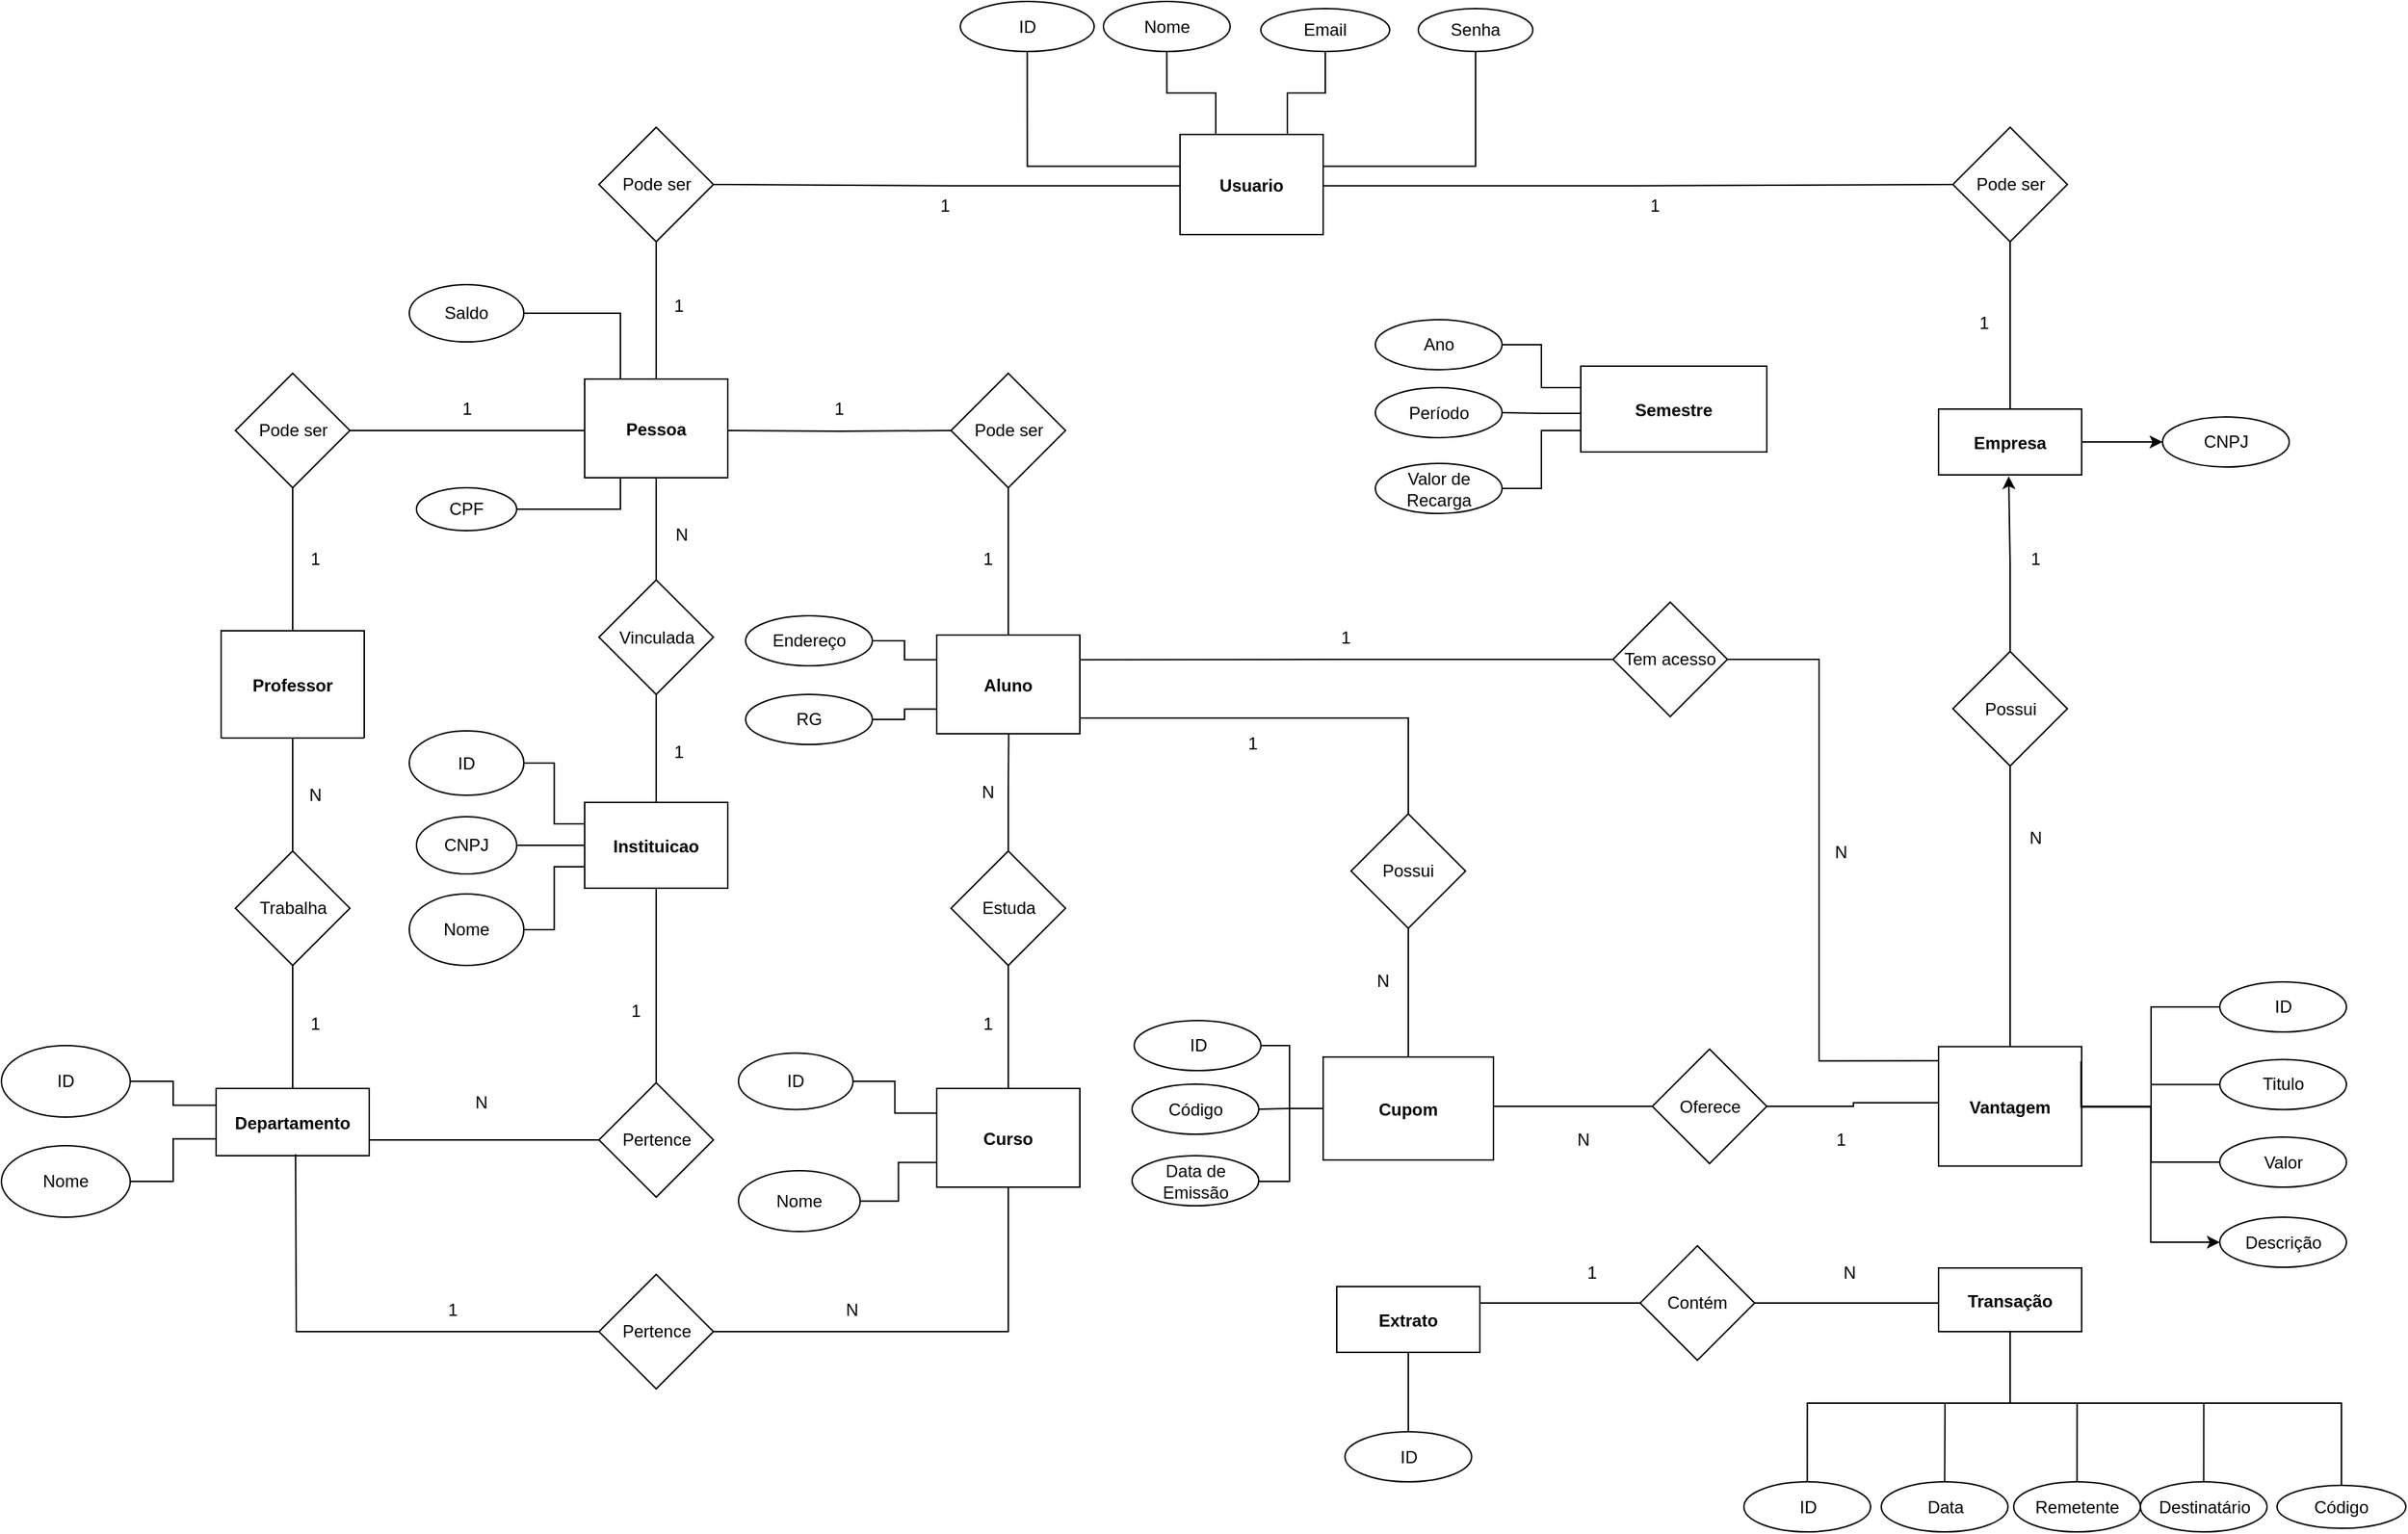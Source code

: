 <mxfile version="27.1.5">
  <diagram name="Página-1" id="_MupS0U7ZfTYgC9JCSqc">
    <mxGraphModel dx="2245" dy="756" grid="1" gridSize="10" guides="1" tooltips="1" connect="1" arrows="1" fold="1" page="1" pageScale="1" pageWidth="827" pageHeight="1169" math="0" shadow="0">
      <root>
        <mxCell id="0" />
        <mxCell id="1" parent="0" />
        <mxCell id="iZ7V8VCyRKmpptAZDByA-146" value="Usuario" style="shape=square;fontStyle=1" parent="1" vertex="1">
          <mxGeometry x="783.5" y="143" width="100" height="70" as="geometry" />
        </mxCell>
        <mxCell id="iZ7V8VCyRKmpptAZDByA-147" style="shape=tableRow;horizontal=0;startSize=0;swimlaneHead=0;swimlaneBody=0;fillColor=none;collapsible=0;dropTarget=0;points=[[0,0.5],[1,0.5]];portConstraint=eastwest;top=0;left=0;right=0;bottom=0;" parent="iZ7V8VCyRKmpptAZDByA-146" vertex="1">
          <mxGeometry y="15.487" width="100" height="13.628" as="geometry" />
        </mxCell>
        <mxCell id="iZ7V8VCyRKmpptAZDByA-150" style="shape=tableRow;horizontal=0;startSize=0;swimlaneHead=0;swimlaneBody=0;fillColor=none;collapsible=0;dropTarget=0;points=[[0,0.5],[1,0.5]];portConstraint=eastwest;top=0;left=0;right=0;bottom=0;" parent="iZ7V8VCyRKmpptAZDByA-146" vertex="1">
          <mxGeometry y="29.115" width="100" height="13.628" as="geometry" />
        </mxCell>
        <mxCell id="iZ7V8VCyRKmpptAZDByA-153" style="shape=tableRow;horizontal=0;startSize=0;swimlaneHead=0;swimlaneBody=0;fillColor=none;collapsible=0;dropTarget=0;points=[[0,0.5],[1,0.5]];portConstraint=eastwest;top=0;left=0;right=0;bottom=0;" parent="iZ7V8VCyRKmpptAZDByA-146" vertex="1">
          <mxGeometry y="42.743" width="100" height="13.628" as="geometry" />
        </mxCell>
        <mxCell id="iZ7V8VCyRKmpptAZDByA-156" style="shape=tableRow;horizontal=0;startSize=0;swimlaneHead=0;swimlaneBody=0;fillColor=none;collapsible=0;dropTarget=0;points=[[0,0.5],[1,0.5]];portConstraint=eastwest;top=0;left=0;right=0;bottom=0;" parent="iZ7V8VCyRKmpptAZDByA-146" vertex="1">
          <mxGeometry y="56.372" width="100" height="13.628" as="geometry" />
        </mxCell>
        <mxCell id="iZ7V8VCyRKmpptAZDByA-293" style="edgeStyle=orthogonalEdgeStyle;rounded=0;orthogonalLoop=1;jettySize=auto;html=1;exitX=1;exitY=0.5;exitDx=0;exitDy=0;entryX=0;entryY=0.5;entryDx=0;entryDy=0;endArrow=none;startFill=0;" parent="1" target="iZ7V8VCyRKmpptAZDByA-280" edge="1">
          <mxGeometry relative="1" as="geometry">
            <mxPoint x="467.5" y="350" as="sourcePoint" />
          </mxGeometry>
        </mxCell>
        <mxCell id="aawo-7dJE6PNnp-RGfUk-19" style="edgeStyle=orthogonalEdgeStyle;rounded=0;orthogonalLoop=1;jettySize=auto;html=1;exitX=0.25;exitY=1;exitDx=0;exitDy=0;entryX=1;entryY=0.5;entryDx=0;entryDy=0;endArrow=none;startFill=0;" parent="1" source="iZ7V8VCyRKmpptAZDByA-159" target="aawo-7dJE6PNnp-RGfUk-15" edge="1">
          <mxGeometry relative="1" as="geometry" />
        </mxCell>
        <mxCell id="aawo-7dJE6PNnp-RGfUk-22" style="edgeStyle=orthogonalEdgeStyle;rounded=0;orthogonalLoop=1;jettySize=auto;html=1;exitX=0.25;exitY=0;exitDx=0;exitDy=0;entryX=1;entryY=0.5;entryDx=0;entryDy=0;endArrow=none;startFill=0;" parent="1" source="iZ7V8VCyRKmpptAZDByA-159" target="aawo-7dJE6PNnp-RGfUk-16" edge="1">
          <mxGeometry relative="1" as="geometry" />
        </mxCell>
        <mxCell id="iZ7V8VCyRKmpptAZDByA-159" value="Pessoa" style="shape=square;fontStyle=1" parent="1" vertex="1">
          <mxGeometry x="367.5" y="314" width="100" height="69" as="geometry" />
        </mxCell>
        <mxCell id="iZ7V8VCyRKmpptAZDByA-163" style="shape=tableRow;horizontal=0;startSize=0;swimlaneHead=0;swimlaneBody=0;fillColor=none;collapsible=0;dropTarget=0;points=[[0,0.5],[1,0.5]];portConstraint=eastwest;top=0;left=0;right=0;bottom=0;" parent="iZ7V8VCyRKmpptAZDByA-159" vertex="1">
          <mxGeometry y="47" width="100" height="22" as="geometry" />
        </mxCell>
        <mxCell id="iZ7V8VCyRKmpptAZDByA-287" style="edgeStyle=orthogonalEdgeStyle;rounded=0;orthogonalLoop=1;jettySize=auto;html=1;exitX=0.5;exitY=0;exitDx=0;exitDy=0;entryX=0.5;entryY=1;entryDx=0;entryDy=0;endArrow=none;startFill=0;" parent="1" source="iZ7V8VCyRKmpptAZDByA-166" target="iZ7V8VCyRKmpptAZDByA-277" edge="1">
          <mxGeometry relative="1" as="geometry" />
        </mxCell>
        <mxCell id="aawo-7dJE6PNnp-RGfUk-42" style="edgeStyle=orthogonalEdgeStyle;rounded=0;orthogonalLoop=1;jettySize=auto;html=1;exitX=1;exitY=0.5;exitDx=0;exitDy=0;entryX=0;entryY=0.5;entryDx=0;entryDy=0;" parent="1" source="iZ7V8VCyRKmpptAZDByA-166" target="aawo-7dJE6PNnp-RGfUk-41" edge="1">
          <mxGeometry relative="1" as="geometry" />
        </mxCell>
        <mxCell id="iZ7V8VCyRKmpptAZDByA-166" value="Empresa" style="shape=square;fontStyle=1" parent="1" vertex="1">
          <mxGeometry x="1313.5" y="335" width="100" height="46" as="geometry" />
        </mxCell>
        <mxCell id="iZ7V8VCyRKmpptAZDByA-327" value="" style="edgeStyle=orthogonalEdgeStyle;rounded=0;orthogonalLoop=1;jettySize=auto;html=1;exitX=1;exitY=0.5;exitDx=0;exitDy=0;endArrow=none;startFill=0;" parent="1" source="iZ7V8VCyRKmpptAZDByA-174" target="iZ7V8VCyRKmpptAZDByA-326" edge="1">
          <mxGeometry relative="1" as="geometry" />
        </mxCell>
        <mxCell id="aawo-7dJE6PNnp-RGfUk-29" style="edgeStyle=orthogonalEdgeStyle;rounded=0;orthogonalLoop=1;jettySize=auto;html=1;exitX=0;exitY=0.25;exitDx=0;exitDy=0;entryX=1;entryY=0.5;entryDx=0;entryDy=0;endArrow=none;startFill=0;" parent="1" source="iZ7V8VCyRKmpptAZDByA-170" target="aawo-7dJE6PNnp-RGfUk-27" edge="1">
          <mxGeometry relative="1" as="geometry" />
        </mxCell>
        <mxCell id="aawo-7dJE6PNnp-RGfUk-30" style="edgeStyle=orthogonalEdgeStyle;rounded=0;orthogonalLoop=1;jettySize=auto;html=1;exitX=0;exitY=0.75;exitDx=0;exitDy=0;entryX=1;entryY=0.5;entryDx=0;entryDy=0;endArrow=none;startFill=0;" parent="1" source="iZ7V8VCyRKmpptAZDByA-170" target="aawo-7dJE6PNnp-RGfUk-28" edge="1">
          <mxGeometry relative="1" as="geometry" />
        </mxCell>
        <mxCell id="iZ7V8VCyRKmpptAZDByA-170" value="Aluno" style="shape=square;fontStyle=1" parent="1" vertex="1">
          <mxGeometry x="613.5" y="493" width="100" height="69" as="geometry" />
        </mxCell>
        <mxCell id="iZ7V8VCyRKmpptAZDByA-174" style="shape=tableRow;horizontal=0;startSize=0;swimlaneHead=0;swimlaneBody=0;fillColor=none;collapsible=0;dropTarget=0;points=[[0,0.5],[1,0.5]];portConstraint=eastwest;top=0;left=0;right=0;bottom=0;" parent="iZ7V8VCyRKmpptAZDByA-170" vertex="1">
          <mxGeometry y="47" width="100" height="22" as="geometry" />
        </mxCell>
        <mxCell id="iZ7V8VCyRKmpptAZDByA-177" value="Professor" style="shape=table;startSize=75;container=1;collapsible=0;childLayout=tableLayout;fixedRows=1;rowLines=1;fontStyle=1;align=center;resizeLast=1;" parent="1" vertex="1">
          <mxGeometry x="113.5" y="490" width="100" height="75" as="geometry" />
        </mxCell>
        <mxCell id="iZ7V8VCyRKmpptAZDByA-295" style="edgeStyle=orthogonalEdgeStyle;rounded=0;orthogonalLoop=1;jettySize=auto;html=1;exitX=0.5;exitY=0;exitDx=0;exitDy=0;entryX=0.5;entryY=1;entryDx=0;entryDy=0;endArrow=none;startFill=0;" parent="1" source="iZ7V8VCyRKmpptAZDByA-178" target="iZ7V8VCyRKmpptAZDByA-285" edge="1">
          <mxGeometry relative="1" as="geometry" />
        </mxCell>
        <mxCell id="aawo-7dJE6PNnp-RGfUk-12" style="edgeStyle=orthogonalEdgeStyle;rounded=0;orthogonalLoop=1;jettySize=auto;html=1;exitX=0;exitY=0.25;exitDx=0;exitDy=0;entryX=1;entryY=0.5;entryDx=0;entryDy=0;endArrow=none;startFill=0;" parent="1" source="iZ7V8VCyRKmpptAZDByA-178" target="aawo-7dJE6PNnp-RGfUk-9" edge="1">
          <mxGeometry relative="1" as="geometry" />
        </mxCell>
        <mxCell id="aawo-7dJE6PNnp-RGfUk-13" style="edgeStyle=orthogonalEdgeStyle;rounded=0;orthogonalLoop=1;jettySize=auto;html=1;exitX=0;exitY=0.75;exitDx=0;exitDy=0;entryX=1;entryY=0.5;entryDx=0;entryDy=0;endArrow=none;startFill=0;" parent="1" source="iZ7V8VCyRKmpptAZDByA-178" target="aawo-7dJE6PNnp-RGfUk-11" edge="1">
          <mxGeometry relative="1" as="geometry" />
        </mxCell>
        <mxCell id="aawo-7dJE6PNnp-RGfUk-14" style="edgeStyle=orthogonalEdgeStyle;rounded=0;orthogonalLoop=1;jettySize=auto;html=1;exitX=0;exitY=0.5;exitDx=0;exitDy=0;entryX=1;entryY=0.5;entryDx=0;entryDy=0;endArrow=none;startFill=0;" parent="1" source="iZ7V8VCyRKmpptAZDByA-178" target="aawo-7dJE6PNnp-RGfUk-10" edge="1">
          <mxGeometry relative="1" as="geometry" />
        </mxCell>
        <mxCell id="iZ7V8VCyRKmpptAZDByA-178" value="Instituicao" style="shape=square;fontStyle=1" parent="1" vertex="1">
          <mxGeometry x="367.5" y="610" width="100" height="60" as="geometry" />
        </mxCell>
        <mxCell id="iZ7V8VCyRKmpptAZDByA-179" style="shape=tableRow;horizontal=0;startSize=0;swimlaneHead=0;swimlaneBody=0;fillColor=none;collapsible=0;dropTarget=0;points=[[0,0.5],[1,0.5]];portConstraint=eastwest;top=0;left=0;right=0;bottom=0;" parent="iZ7V8VCyRKmpptAZDByA-178" vertex="1">
          <mxGeometry y="16.484" width="100" height="14.505" as="geometry" />
        </mxCell>
        <mxCell id="iZ7V8VCyRKmpptAZDByA-182" style="shape=tableRow;horizontal=0;startSize=0;swimlaneHead=0;swimlaneBody=0;fillColor=none;collapsible=0;dropTarget=0;points=[[0,0.5],[1,0.5]];portConstraint=eastwest;top=0;left=0;right=0;bottom=0;" parent="iZ7V8VCyRKmpptAZDByA-178" vertex="1">
          <mxGeometry y="30.989" width="100" height="14.505" as="geometry" />
        </mxCell>
        <mxCell id="iZ7V8VCyRKmpptAZDByA-185" style="shape=tableRow;horizontal=0;startSize=0;swimlaneHead=0;swimlaneBody=0;fillColor=none;collapsible=0;dropTarget=0;points=[[0,0.5],[1,0.5]];portConstraint=eastwest;top=0;left=0;right=0;bottom=0;" parent="iZ7V8VCyRKmpptAZDByA-178" vertex="1">
          <mxGeometry y="45.495" width="100" height="14.505" as="geometry" />
        </mxCell>
        <mxCell id="aawo-7dJE6PNnp-RGfUk-7" style="edgeStyle=orthogonalEdgeStyle;rounded=0;orthogonalLoop=1;jettySize=auto;html=1;exitX=0;exitY=0.25;exitDx=0;exitDy=0;entryX=1;entryY=0.5;entryDx=0;entryDy=0;endArrow=none;startFill=0;" parent="1" source="iZ7V8VCyRKmpptAZDByA-188" target="aawo-7dJE6PNnp-RGfUk-1" edge="1">
          <mxGeometry relative="1" as="geometry" />
        </mxCell>
        <mxCell id="aawo-7dJE6PNnp-RGfUk-8" style="edgeStyle=orthogonalEdgeStyle;rounded=0;orthogonalLoop=1;jettySize=auto;html=1;exitX=0;exitY=0.75;exitDx=0;exitDy=0;entryX=1;entryY=0.5;entryDx=0;entryDy=0;endArrow=none;startFill=0;" parent="1" source="iZ7V8VCyRKmpptAZDByA-188" target="aawo-7dJE6PNnp-RGfUk-2" edge="1">
          <mxGeometry relative="1" as="geometry" />
        </mxCell>
        <mxCell id="iZ7V8VCyRKmpptAZDByA-188" value="Departamento" style="shape=square;fontStyle=1" parent="1" vertex="1">
          <mxGeometry x="110" y="810" width="107" height="47" as="geometry" />
        </mxCell>
        <mxCell id="iZ7V8VCyRKmpptAZDByA-290" style="edgeStyle=orthogonalEdgeStyle;rounded=0;orthogonalLoop=1;jettySize=auto;html=1;exitX=0.5;exitY=0;exitDx=0;exitDy=0;entryX=0.5;entryY=1;entryDx=0;entryDy=0;endArrow=none;startFill=0;" parent="1" source="iZ7V8VCyRKmpptAZDByA-195" target="iZ7V8VCyRKmpptAZDByA-282" edge="1">
          <mxGeometry relative="1" as="geometry" />
        </mxCell>
        <mxCell id="iZ7V8VCyRKmpptAZDByA-311" value="" style="edgeStyle=orthogonalEdgeStyle;rounded=0;orthogonalLoop=1;jettySize=auto;html=1;endArrow=none;startFill=0;" parent="1" source="iZ7V8VCyRKmpptAZDByA-195" target="iZ7V8VCyRKmpptAZDByA-310" edge="1">
          <mxGeometry relative="1" as="geometry">
            <Array as="points">
              <mxPoint x="663.5" y="980" />
            </Array>
          </mxGeometry>
        </mxCell>
        <mxCell id="aawo-7dJE6PNnp-RGfUk-5" style="edgeStyle=orthogonalEdgeStyle;rounded=0;orthogonalLoop=1;jettySize=auto;html=1;exitX=0;exitY=0.25;exitDx=0;exitDy=0;entryX=1;entryY=0.5;entryDx=0;entryDy=0;curved=0;endArrow=none;startFill=0;" parent="1" source="iZ7V8VCyRKmpptAZDByA-195" target="aawo-7dJE6PNnp-RGfUk-3" edge="1">
          <mxGeometry relative="1" as="geometry" />
        </mxCell>
        <mxCell id="aawo-7dJE6PNnp-RGfUk-6" style="edgeStyle=orthogonalEdgeStyle;rounded=0;orthogonalLoop=1;jettySize=auto;html=1;exitX=0;exitY=0.75;exitDx=0;exitDy=0;entryX=1;entryY=0.5;entryDx=0;entryDy=0;curved=0;endArrow=none;startFill=0;" parent="1" source="iZ7V8VCyRKmpptAZDByA-195" target="aawo-7dJE6PNnp-RGfUk-4" edge="1">
          <mxGeometry relative="1" as="geometry" />
        </mxCell>
        <mxCell id="iZ7V8VCyRKmpptAZDByA-195" value="Curso" style="shape=square;fontStyle=1" parent="1" vertex="1">
          <mxGeometry x="613.5" y="810" width="100" height="69" as="geometry" />
        </mxCell>
        <mxCell id="iZ7V8VCyRKmpptAZDByA-307" style="shape=tableRow;horizontal=0;startSize=0;swimlaneHead=0;swimlaneBody=0;fillColor=none;collapsible=0;dropTarget=0;points=[[0,0.5],[1,0.5]];portConstraint=eastwest;top=0;left=0;right=0;bottom=0;" parent="iZ7V8VCyRKmpptAZDByA-195" vertex="1">
          <mxGeometry y="25" width="100" height="22" as="geometry" />
        </mxCell>
        <mxCell id="iZ7V8VCyRKmpptAZDByA-199" style="shape=tableRow;horizontal=0;startSize=0;swimlaneHead=0;swimlaneBody=0;fillColor=none;collapsible=0;dropTarget=0;points=[[0,0.5],[1,0.5]];portConstraint=eastwest;top=0;left=0;right=0;bottom=0;" parent="iZ7V8VCyRKmpptAZDByA-195" vertex="1">
          <mxGeometry y="47" width="100" height="22" as="geometry" />
        </mxCell>
        <mxCell id="iZ7V8VCyRKmpptAZDByA-359" style="edgeStyle=orthogonalEdgeStyle;rounded=0;orthogonalLoop=1;jettySize=auto;html=1;exitX=0.01;exitY=0.119;exitDx=0;exitDy=0;exitPerimeter=0;entryX=1;entryY=0.5;entryDx=0;entryDy=0;endArrow=none;startFill=0;startArrow=none;" parent="1" source="iZ7V8VCyRKmpptAZDByA-202" target="iZ7V8VCyRKmpptAZDByA-360" edge="1">
          <mxGeometry relative="1" as="geometry">
            <mxPoint x="1110" y="410" as="targetPoint" />
            <Array as="points">
              <mxPoint x="1230" y="791" />
              <mxPoint x="1230" y="510" />
            </Array>
          </mxGeometry>
        </mxCell>
        <mxCell id="aawo-7dJE6PNnp-RGfUk-52" style="edgeStyle=orthogonalEdgeStyle;rounded=0;orthogonalLoop=1;jettySize=auto;html=1;exitX=1;exitY=0.75;exitDx=0;exitDy=0;entryX=0;entryY=0.5;entryDx=0;entryDy=0;endArrow=none;startFill=0;" parent="1" source="iZ7V8VCyRKmpptAZDByA-202" target="aawo-7dJE6PNnp-RGfUk-45" edge="1">
          <mxGeometry relative="1" as="geometry">
            <Array as="points">
              <mxPoint x="1414" y="823" />
              <mxPoint x="1462" y="823" />
              <mxPoint x="1462" y="862" />
            </Array>
          </mxGeometry>
        </mxCell>
        <mxCell id="aawo-7dJE6PNnp-RGfUk-86" style="edgeStyle=orthogonalEdgeStyle;rounded=0;orthogonalLoop=1;jettySize=auto;html=1;entryX=0;entryY=0.5;entryDx=0;entryDy=0;" parent="1" source="iZ7V8VCyRKmpptAZDByA-202" target="aawo-7dJE6PNnp-RGfUk-46" edge="1">
          <mxGeometry relative="1" as="geometry" />
        </mxCell>
        <mxCell id="iZ7V8VCyRKmpptAZDByA-202" value="Vantagem" style="shape=square;fontStyle=1" parent="1" vertex="1">
          <mxGeometry x="1313.5" y="780.75" width="100" height="83.5" as="geometry" />
        </mxCell>
        <mxCell id="iZ7V8VCyRKmpptAZDByA-206" style="shape=tableRow;horizontal=0;startSize=0;swimlaneHead=0;swimlaneBody=0;fillColor=none;collapsible=0;dropTarget=0;points=[[0,0.5],[1,0.5]];portConstraint=eastwest;top=0;left=0;right=0;bottom=0;" parent="iZ7V8VCyRKmpptAZDByA-202" vertex="1">
          <mxGeometry y="34.73" width="100" height="16.257" as="geometry" />
        </mxCell>
        <mxCell id="iZ7V8VCyRKmpptAZDByA-209" style="shape=tableRow;horizontal=0;startSize=0;swimlaneHead=0;swimlaneBody=0;fillColor=none;collapsible=0;dropTarget=0;points=[[0,0.5],[1,0.5]];portConstraint=eastwest;top=0;left=0;right=0;bottom=0;" parent="iZ7V8VCyRKmpptAZDByA-202" vertex="1">
          <mxGeometry y="50.987" width="100" height="16.257" as="geometry" />
        </mxCell>
        <mxCell id="iZ7V8VCyRKmpptAZDByA-212" style="shape=tableRow;horizontal=0;startSize=0;swimlaneHead=0;swimlaneBody=0;fillColor=none;collapsible=0;dropTarget=0;points=[[0,0.5],[1,0.5]];portConstraint=eastwest;top=0;left=0;right=0;bottom=0;" parent="iZ7V8VCyRKmpptAZDByA-202" vertex="1">
          <mxGeometry y="67.243" width="100" height="16.257" as="geometry" />
        </mxCell>
        <mxCell id="aawo-7dJE6PNnp-RGfUk-38" style="edgeStyle=orthogonalEdgeStyle;rounded=0;orthogonalLoop=1;jettySize=auto;html=1;exitX=0;exitY=0.25;exitDx=0;exitDy=0;entryX=1;entryY=0.5;entryDx=0;entryDy=0;endArrow=none;startFill=0;" parent="1" source="iZ7V8VCyRKmpptAZDByA-215" target="aawo-7dJE6PNnp-RGfUk-35" edge="1">
          <mxGeometry relative="1" as="geometry" />
        </mxCell>
        <mxCell id="aawo-7dJE6PNnp-RGfUk-39" style="edgeStyle=orthogonalEdgeStyle;rounded=0;orthogonalLoop=1;jettySize=auto;html=1;exitX=0;exitY=0.5;exitDx=0;exitDy=0;entryX=1;entryY=0.5;entryDx=0;entryDy=0;endArrow=none;startFill=0;" parent="1" source="iZ7V8VCyRKmpptAZDByA-215" target="aawo-7dJE6PNnp-RGfUk-37" edge="1">
          <mxGeometry relative="1" as="geometry">
            <Array as="points">
              <mxPoint x="1064" y="338" />
              <mxPoint x="1036" y="338" />
            </Array>
          </mxGeometry>
        </mxCell>
        <mxCell id="aawo-7dJE6PNnp-RGfUk-40" style="edgeStyle=orthogonalEdgeStyle;rounded=0;orthogonalLoop=1;jettySize=auto;html=1;exitX=0;exitY=0.75;exitDx=0;exitDy=0;entryX=1;entryY=0.5;entryDx=0;entryDy=0;endArrow=none;startFill=0;" parent="1" source="iZ7V8VCyRKmpptAZDByA-215" target="aawo-7dJE6PNnp-RGfUk-36" edge="1">
          <mxGeometry relative="1" as="geometry" />
        </mxCell>
        <mxCell id="iZ7V8VCyRKmpptAZDByA-215" value="Semestre" style="shape=square;fontStyle=1" parent="1" vertex="1">
          <mxGeometry x="1063.5" y="305" width="130" height="60" as="geometry" />
        </mxCell>
        <mxCell id="iZ7V8VCyRKmpptAZDByA-216" style="shape=tableRow;horizontal=0;startSize=0;swimlaneHead=0;swimlaneBody=0;fillColor=none;collapsible=0;dropTarget=0;points=[[0,0.5],[1,0.5]];portConstraint=eastwest;top=0;left=0;right=0;bottom=0;" parent="iZ7V8VCyRKmpptAZDByA-215" vertex="1">
          <mxGeometry y="16.484" width="130" height="14.505" as="geometry" />
        </mxCell>
        <mxCell id="iZ7V8VCyRKmpptAZDByA-222" style="shape=tableRow;horizontal=0;startSize=0;swimlaneHead=0;swimlaneBody=0;fillColor=none;collapsible=0;dropTarget=0;points=[[0,0.5],[1,0.5]];portConstraint=eastwest;top=0;left=0;right=0;bottom=0;" parent="iZ7V8VCyRKmpptAZDByA-215" vertex="1">
          <mxGeometry y="45.495" width="130" height="14.505" as="geometry" />
        </mxCell>
        <mxCell id="iZ7V8VCyRKmpptAZDByA-339" style="edgeStyle=orthogonalEdgeStyle;rounded=0;orthogonalLoop=1;jettySize=auto;html=1;exitX=0;exitY=0.25;exitDx=0;exitDy=0;entryX=1;entryY=0.5;entryDx=0;entryDy=0;endArrow=none;startFill=0;" parent="1" source="iZ7V8VCyRKmpptAZDByA-225" target="iZ7V8VCyRKmpptAZDByA-268" edge="1">
          <mxGeometry relative="1" as="geometry">
            <Array as="points">
              <mxPoint x="1314" y="960" />
            </Array>
          </mxGeometry>
        </mxCell>
        <mxCell id="aawo-7dJE6PNnp-RGfUk-66" value="" style="edgeStyle=orthogonalEdgeStyle;rounded=0;orthogonalLoop=1;jettySize=auto;html=1;exitX=0.5;exitY=1;exitDx=0;exitDy=0;endArrow=none;startFill=0;" parent="1" source="iZ7V8VCyRKmpptAZDByA-225" target="aawo-7dJE6PNnp-RGfUk-65" edge="1">
          <mxGeometry relative="1" as="geometry">
            <mxPoint x="1334" y="981" as="sourcePoint" />
            <Array as="points">
              <mxPoint x="1364" y="1030" />
              <mxPoint x="1318" y="1030" />
            </Array>
          </mxGeometry>
        </mxCell>
        <mxCell id="aawo-7dJE6PNnp-RGfUk-68" style="edgeStyle=orthogonalEdgeStyle;rounded=0;orthogonalLoop=1;jettySize=auto;html=1;entryX=0.5;entryY=0;entryDx=0;entryDy=0;exitX=0.5;exitY=1;exitDx=0;exitDy=0;endArrow=none;startFill=0;" parent="1" source="iZ7V8VCyRKmpptAZDByA-225" target="aawo-7dJE6PNnp-RGfUk-64" edge="1">
          <mxGeometry relative="1" as="geometry">
            <Array as="points">
              <mxPoint x="1364" y="1030" />
              <mxPoint x="1499" y="1030" />
            </Array>
          </mxGeometry>
        </mxCell>
        <mxCell id="aawo-7dJE6PNnp-RGfUk-69" style="edgeStyle=orthogonalEdgeStyle;rounded=0;orthogonalLoop=1;jettySize=auto;html=1;entryX=0.5;entryY=0;entryDx=0;entryDy=0;exitX=0.5;exitY=1;exitDx=0;exitDy=0;endArrow=none;startFill=0;" parent="1" source="iZ7V8VCyRKmpptAZDByA-225" target="aawo-7dJE6PNnp-RGfUk-62" edge="1">
          <mxGeometry relative="1" as="geometry">
            <Array as="points">
              <mxPoint x="1364" y="1030" />
              <mxPoint x="1222" y="1030" />
            </Array>
          </mxGeometry>
        </mxCell>
        <mxCell id="aawo-7dJE6PNnp-RGfUk-71" style="edgeStyle=orthogonalEdgeStyle;rounded=0;orthogonalLoop=1;jettySize=auto;html=1;entryX=0.5;entryY=0;entryDx=0;entryDy=0;endArrow=none;startFill=0;" parent="1" source="iZ7V8VCyRKmpptAZDByA-225" target="aawo-7dJE6PNnp-RGfUk-63" edge="1">
          <mxGeometry relative="1" as="geometry">
            <Array as="points">
              <mxPoint x="1364" y="1030" />
              <mxPoint x="1410" y="1030" />
            </Array>
          </mxGeometry>
        </mxCell>
        <mxCell id="qd0ykYavXsd7rdFupsQ2-6" style="edgeStyle=orthogonalEdgeStyle;rounded=0;orthogonalLoop=1;jettySize=auto;html=1;entryX=0.5;entryY=0;entryDx=0;entryDy=0;endArrow=none;startFill=0;" edge="1" parent="1" source="iZ7V8VCyRKmpptAZDByA-225" target="qd0ykYavXsd7rdFupsQ2-5">
          <mxGeometry relative="1" as="geometry">
            <Array as="points">
              <mxPoint x="1364" y="1030" />
              <mxPoint x="1595" y="1030" />
            </Array>
          </mxGeometry>
        </mxCell>
        <mxCell id="iZ7V8VCyRKmpptAZDByA-225" value="Transação" style="shape=square;fontStyle=1" parent="1" vertex="1">
          <mxGeometry x="1313.5" y="935.5" width="100" height="44.5" as="geometry" />
        </mxCell>
        <mxCell id="iZ7V8VCyRKmpptAZDByA-229" style="shape=tableRow;horizontal=0;startSize=0;swimlaneHead=0;swimlaneBody=0;fillColor=none;collapsible=0;dropTarget=0;points=[[0,0.5],[1,0.5]];portConstraint=eastwest;top=0;left=0;right=0;bottom=0;" parent="iZ7V8VCyRKmpptAZDByA-225" vertex="1">
          <mxGeometry y="18.842" width="100" height="8.82" as="geometry" />
        </mxCell>
        <mxCell id="iZ7V8VCyRKmpptAZDByA-341" style="shape=tableRow;horizontal=0;startSize=0;swimlaneHead=0;swimlaneBody=0;fillColor=none;collapsible=0;dropTarget=0;points=[[0,0.5],[1,0.5]];portConstraint=eastwest;top=0;left=0;right=0;bottom=0;" parent="iZ7V8VCyRKmpptAZDByA-225" vertex="1">
          <mxGeometry y="27.662" width="100" height="8.82" as="geometry" />
        </mxCell>
        <mxCell id="iZ7V8VCyRKmpptAZDByA-344" style="shape=tableRow;horizontal=0;startSize=0;swimlaneHead=0;swimlaneBody=0;fillColor=none;collapsible=0;dropTarget=0;points=[[0,0.5],[1,0.5]];portConstraint=eastwest;top=0;left=0;right=0;bottom=0;" parent="iZ7V8VCyRKmpptAZDByA-225" vertex="1">
          <mxGeometry y="36.482" width="100" height="8.018" as="geometry" />
        </mxCell>
        <mxCell id="iZ7V8VCyRKmpptAZDByA-269" style="edgeStyle=orthogonalEdgeStyle;rounded=0;orthogonalLoop=1;jettySize=auto;html=1;exitX=1;exitY=0.25;exitDx=0;exitDy=0;entryX=0;entryY=0.5;entryDx=0;entryDy=0;endArrow=none;startFill=0;" parent="1" source="iZ7V8VCyRKmpptAZDByA-232" target="iZ7V8VCyRKmpptAZDByA-268" edge="1">
          <mxGeometry relative="1" as="geometry" />
        </mxCell>
        <mxCell id="aawo-7dJE6PNnp-RGfUk-73" style="edgeStyle=orthogonalEdgeStyle;rounded=0;orthogonalLoop=1;jettySize=auto;html=1;entryX=0.5;entryY=0;entryDx=0;entryDy=0;endArrow=none;startFill=0;" parent="1" source="iZ7V8VCyRKmpptAZDByA-232" target="aawo-7dJE6PNnp-RGfUk-72" edge="1">
          <mxGeometry relative="1" as="geometry" />
        </mxCell>
        <mxCell id="iZ7V8VCyRKmpptAZDByA-232" value="Extrato" style="shape=square;fontStyle=1" parent="1" vertex="1">
          <mxGeometry x="893" y="948.5" width="100" height="46" as="geometry" />
        </mxCell>
        <mxCell id="iZ7V8VCyRKmpptAZDByA-233" style="shape=tableRow;horizontal=0;startSize=0;swimlaneHead=0;swimlaneBody=0;fillColor=none;collapsible=0;dropTarget=0;points=[[0,0.5],[1,0.5]];portConstraint=eastwest;top=0;left=0;right=0;bottom=0;" parent="iZ7V8VCyRKmpptAZDByA-232" vertex="1">
          <mxGeometry y="25" width="100" height="21" as="geometry" />
        </mxCell>
        <mxCell id="aawo-7dJE6PNnp-RGfUk-80" style="edgeStyle=orthogonalEdgeStyle;rounded=0;orthogonalLoop=1;jettySize=auto;html=1;entryX=1;entryY=0.5;entryDx=0;entryDy=0;endArrow=none;startFill=0;" parent="1" source="iZ7V8VCyRKmpptAZDByA-236" target="aawo-7dJE6PNnp-RGfUk-74" edge="1">
          <mxGeometry relative="1" as="geometry">
            <Array as="points">
              <mxPoint x="860" y="824" />
              <mxPoint x="860" y="780" />
            </Array>
          </mxGeometry>
        </mxCell>
        <mxCell id="aawo-7dJE6PNnp-RGfUk-81" style="edgeStyle=orthogonalEdgeStyle;rounded=0;orthogonalLoop=1;jettySize=auto;html=1;entryX=1;entryY=0.5;entryDx=0;entryDy=0;endArrow=none;startFill=0;" parent="1" source="iZ7V8VCyRKmpptAZDByA-236" target="aawo-7dJE6PNnp-RGfUk-75" edge="1">
          <mxGeometry relative="1" as="geometry" />
        </mxCell>
        <mxCell id="aawo-7dJE6PNnp-RGfUk-85" style="edgeStyle=orthogonalEdgeStyle;rounded=0;orthogonalLoop=1;jettySize=auto;html=1;entryX=1;entryY=0.5;entryDx=0;entryDy=0;endArrow=none;startFill=0;" parent="1" source="iZ7V8VCyRKmpptAZDByA-236" target="aawo-7dJE6PNnp-RGfUk-76" edge="1">
          <mxGeometry relative="1" as="geometry">
            <Array as="points">
              <mxPoint x="860" y="824" />
              <mxPoint x="860" y="875" />
              <mxPoint x="839" y="875" />
            </Array>
          </mxGeometry>
        </mxCell>
        <mxCell id="iZ7V8VCyRKmpptAZDByA-236" value="Cupom" style="shape=square;fontStyle=1" parent="1" vertex="1">
          <mxGeometry x="883.5" y="788" width="119" height="72" as="geometry" />
        </mxCell>
        <mxCell id="iZ7V8VCyRKmpptAZDByA-237" style="shape=tableRow;horizontal=0;startSize=0;swimlaneHead=0;swimlaneBody=0;fillColor=none;collapsible=0;dropTarget=0;points=[[0,0.5],[1,0.5]];portConstraint=eastwest;top=0;left=0;right=0;bottom=0;" parent="iZ7V8VCyRKmpptAZDByA-236" vertex="1">
          <mxGeometry y="25.067" width="119" height="11.733" as="geometry" />
        </mxCell>
        <mxCell id="aawo-7dJE6PNnp-RGfUk-54" style="shape=tableRow;horizontal=0;startSize=0;swimlaneHead=0;swimlaneBody=0;fillColor=none;collapsible=0;dropTarget=0;points=[[0,0.5],[1,0.5]];portConstraint=eastwest;top=0;left=0;right=0;bottom=0;" parent="iZ7V8VCyRKmpptAZDByA-236" vertex="1">
          <mxGeometry y="36.8" width="119" height="11.733" as="geometry" />
        </mxCell>
        <mxCell id="iZ7V8VCyRKmpptAZDByA-240" style="shape=tableRow;horizontal=0;startSize=0;swimlaneHead=0;swimlaneBody=0;fillColor=none;collapsible=0;dropTarget=0;points=[[0,0.5],[1,0.5]];portConstraint=eastwest;top=0;left=0;right=0;bottom=0;" parent="iZ7V8VCyRKmpptAZDByA-236" vertex="1">
          <mxGeometry y="48.533" width="119" height="11.733" as="geometry" />
        </mxCell>
        <mxCell id="iZ7V8VCyRKmpptAZDByA-243" style="shape=tableRow;horizontal=0;startSize=0;swimlaneHead=0;swimlaneBody=0;fillColor=none;collapsible=0;dropTarget=0;points=[[0,0.5],[1,0.5]];portConstraint=eastwest;top=0;left=0;right=0;bottom=0;" parent="iZ7V8VCyRKmpptAZDByA-236" vertex="1">
          <mxGeometry y="60.267" width="119" height="11.733" as="geometry" />
        </mxCell>
        <mxCell id="iZ7V8VCyRKmpptAZDByA-268" value="Contém" style="rhombus;whiteSpace=wrap;html=1;" parent="1" vertex="1">
          <mxGeometry x="1105" y="920" width="80" height="80" as="geometry" />
        </mxCell>
        <mxCell id="iZ7V8VCyRKmpptAZDByA-277" value="Pode ser" style="rhombus;whiteSpace=wrap;html=1;" parent="1" vertex="1">
          <mxGeometry x="1323.5" y="138" width="80" height="80" as="geometry" />
        </mxCell>
        <mxCell id="iZ7V8VCyRKmpptAZDByA-289" style="edgeStyle=orthogonalEdgeStyle;rounded=0;orthogonalLoop=1;jettySize=auto;html=1;exitX=0.5;exitY=1;exitDx=0;exitDy=0;entryX=0.5;entryY=0;entryDx=0;entryDy=0;endArrow=none;startFill=0;" parent="1" source="iZ7V8VCyRKmpptAZDByA-278" target="iZ7V8VCyRKmpptAZDByA-202" edge="1">
          <mxGeometry relative="1" as="geometry" />
        </mxCell>
        <mxCell id="iZ7V8VCyRKmpptAZDByA-278" value="Possui" style="rhombus;whiteSpace=wrap;html=1;" parent="1" vertex="1">
          <mxGeometry x="1323.5" y="504.5" width="80" height="80" as="geometry" />
        </mxCell>
        <mxCell id="iZ7V8VCyRKmpptAZDByA-302" style="edgeStyle=orthogonalEdgeStyle;rounded=0;orthogonalLoop=1;jettySize=auto;html=1;exitX=0.5;exitY=1;exitDx=0;exitDy=0;entryX=0.5;entryY=0;entryDx=0;entryDy=0;endArrow=none;startFill=0;" parent="1" source="iZ7V8VCyRKmpptAZDByA-279" target="iZ7V8VCyRKmpptAZDByA-159" edge="1">
          <mxGeometry relative="1" as="geometry" />
        </mxCell>
        <mxCell id="iZ7V8VCyRKmpptAZDByA-279" value="Pode ser" style="rhombus;whiteSpace=wrap;html=1;" parent="1" vertex="1">
          <mxGeometry x="377.5" y="138" width="80" height="80" as="geometry" />
        </mxCell>
        <mxCell id="iZ7V8VCyRKmpptAZDByA-292" style="edgeStyle=orthogonalEdgeStyle;rounded=0;orthogonalLoop=1;jettySize=auto;html=1;exitX=0.5;exitY=1;exitDx=0;exitDy=0;entryX=0.5;entryY=0;entryDx=0;entryDy=0;endArrow=none;startFill=0;" parent="1" source="iZ7V8VCyRKmpptAZDByA-280" target="iZ7V8VCyRKmpptAZDByA-170" edge="1">
          <mxGeometry relative="1" as="geometry" />
        </mxCell>
        <mxCell id="iZ7V8VCyRKmpptAZDByA-280" value="Pode ser" style="rhombus;whiteSpace=wrap;html=1;" parent="1" vertex="1">
          <mxGeometry x="623.5" y="310" width="80" height="80" as="geometry" />
        </mxCell>
        <mxCell id="iZ7V8VCyRKmpptAZDByA-300" style="edgeStyle=orthogonalEdgeStyle;rounded=0;orthogonalLoop=1;jettySize=auto;html=1;exitX=0.5;exitY=1;exitDx=0;exitDy=0;entryX=0.5;entryY=0;entryDx=0;entryDy=0;endArrow=none;startFill=0;" parent="1" source="iZ7V8VCyRKmpptAZDByA-281" target="iZ7V8VCyRKmpptAZDByA-177" edge="1">
          <mxGeometry relative="1" as="geometry" />
        </mxCell>
        <mxCell id="iZ7V8VCyRKmpptAZDByA-301" style="edgeStyle=orthogonalEdgeStyle;rounded=0;orthogonalLoop=1;jettySize=auto;html=1;exitX=1;exitY=0.5;exitDx=0;exitDy=0;entryX=0;entryY=0.5;entryDx=0;entryDy=0;endArrow=none;startFill=0;" parent="1" source="iZ7V8VCyRKmpptAZDByA-281" edge="1">
          <mxGeometry relative="1" as="geometry">
            <mxPoint x="367.5" y="350" as="targetPoint" />
          </mxGeometry>
        </mxCell>
        <mxCell id="iZ7V8VCyRKmpptAZDByA-281" value="Pode ser" style="rhombus;whiteSpace=wrap;html=1;" parent="1" vertex="1">
          <mxGeometry x="123.5" y="310" width="80" height="80" as="geometry" />
        </mxCell>
        <mxCell id="iZ7V8VCyRKmpptAZDByA-282" value="Estuda" style="rhombus;whiteSpace=wrap;html=1;" parent="1" vertex="1">
          <mxGeometry x="623.5" y="644" width="80" height="80" as="geometry" />
        </mxCell>
        <mxCell id="iZ7V8VCyRKmpptAZDByA-298" style="edgeStyle=orthogonalEdgeStyle;rounded=0;orthogonalLoop=1;jettySize=auto;html=1;exitX=0.5;exitY=1;exitDx=0;exitDy=0;entryX=0.5;entryY=0;entryDx=0;entryDy=0;endArrow=none;startFill=0;" parent="1" source="iZ7V8VCyRKmpptAZDByA-283" target="iZ7V8VCyRKmpptAZDByA-188" edge="1">
          <mxGeometry relative="1" as="geometry" />
        </mxCell>
        <mxCell id="iZ7V8VCyRKmpptAZDByA-299" style="edgeStyle=orthogonalEdgeStyle;rounded=0;orthogonalLoop=1;jettySize=auto;html=1;exitX=0.5;exitY=0;exitDx=0;exitDy=0;entryX=0.5;entryY=1;entryDx=0;entryDy=0;endArrow=none;startFill=0;" parent="1" source="iZ7V8VCyRKmpptAZDByA-283" target="iZ7V8VCyRKmpptAZDByA-177" edge="1">
          <mxGeometry relative="1" as="geometry" />
        </mxCell>
        <mxCell id="iZ7V8VCyRKmpptAZDByA-283" value="Trabalha" style="rhombus;whiteSpace=wrap;html=1;" parent="1" vertex="1">
          <mxGeometry x="123.5" y="644" width="80" height="80" as="geometry" />
        </mxCell>
        <mxCell id="iZ7V8VCyRKmpptAZDByA-296" style="edgeStyle=orthogonalEdgeStyle;rounded=0;orthogonalLoop=1;jettySize=auto;html=1;exitX=0;exitY=0.5;exitDx=0;exitDy=0;entryX=1;entryY=0.5;entryDx=0;entryDy=0;endArrow=none;startFill=0;" parent="1" source="iZ7V8VCyRKmpptAZDByA-284" edge="1">
          <mxGeometry relative="1" as="geometry">
            <mxPoint x="217" y="846" as="targetPoint" />
          </mxGeometry>
        </mxCell>
        <mxCell id="iZ7V8VCyRKmpptAZDByA-284" value="Pertence" style="rhombus;whiteSpace=wrap;html=1;" parent="1" vertex="1">
          <mxGeometry x="377.5" y="806" width="80" height="80" as="geometry" />
        </mxCell>
        <mxCell id="iZ7V8VCyRKmpptAZDByA-285" value="Vinculada" style="rhombus;whiteSpace=wrap;html=1;" parent="1" vertex="1">
          <mxGeometry x="377.5" y="454.5" width="80" height="80" as="geometry" />
        </mxCell>
        <mxCell id="iZ7V8VCyRKmpptAZDByA-288" style="edgeStyle=orthogonalEdgeStyle;rounded=0;orthogonalLoop=1;jettySize=auto;html=1;exitX=0.5;exitY=0;exitDx=0;exitDy=0;" parent="1" source="iZ7V8VCyRKmpptAZDByA-278" edge="1">
          <mxGeometry relative="1" as="geometry">
            <mxPoint x="1362.5" y="382" as="targetPoint" />
          </mxGeometry>
        </mxCell>
        <mxCell id="iZ7V8VCyRKmpptAZDByA-291" style="edgeStyle=orthogonalEdgeStyle;rounded=0;orthogonalLoop=1;jettySize=auto;html=1;exitX=0.5;exitY=0;exitDx=0;exitDy=0;entryX=0.503;entryY=1;entryDx=0;entryDy=0;entryPerimeter=0;endArrow=none;startFill=0;" parent="1" source="iZ7V8VCyRKmpptAZDByA-282" target="iZ7V8VCyRKmpptAZDByA-174" edge="1">
          <mxGeometry relative="1" as="geometry" />
        </mxCell>
        <mxCell id="iZ7V8VCyRKmpptAZDByA-294" style="edgeStyle=orthogonalEdgeStyle;rounded=0;orthogonalLoop=1;jettySize=auto;html=1;exitX=0.5;exitY=0;exitDx=0;exitDy=0;entryX=0.5;entryY=1;entryDx=0;entryDy=0;entryPerimeter=0;endArrow=none;startFill=0;" parent="1" source="iZ7V8VCyRKmpptAZDByA-285" target="iZ7V8VCyRKmpptAZDByA-163" edge="1">
          <mxGeometry relative="1" as="geometry" />
        </mxCell>
        <mxCell id="iZ7V8VCyRKmpptAZDByA-297" style="edgeStyle=orthogonalEdgeStyle;rounded=0;orthogonalLoop=1;jettySize=auto;html=1;exitX=0.5;exitY=0;exitDx=0;exitDy=0;entryX=0.5;entryY=1.045;entryDx=0;entryDy=0;entryPerimeter=0;endArrow=none;startFill=0;" parent="1" source="iZ7V8VCyRKmpptAZDByA-284" target="iZ7V8VCyRKmpptAZDByA-185" edge="1">
          <mxGeometry relative="1" as="geometry" />
        </mxCell>
        <mxCell id="iZ7V8VCyRKmpptAZDByA-304" value="N" style="text;html=1;align=center;verticalAlign=middle;resizable=0;points=[];autosize=1;strokeColor=none;fillColor=none;" parent="1" vertex="1">
          <mxGeometry x="633.5" y="588" width="30" height="30" as="geometry" />
        </mxCell>
        <mxCell id="iZ7V8VCyRKmpptAZDByA-306" value="1" style="text;html=1;align=center;verticalAlign=middle;resizable=0;points=[];autosize=1;strokeColor=none;fillColor=none;" parent="1" vertex="1">
          <mxGeometry x="633.5" y="750" width="30" height="30" as="geometry" />
        </mxCell>
        <mxCell id="iZ7V8VCyRKmpptAZDByA-310" value="&lt;span style=&quot;font-weight: normal;&quot;&gt;Pertence&lt;/span&gt;" style="rhombus;whiteSpace=wrap;html=1;startSize=25;fontStyle=1;" parent="1" vertex="1">
          <mxGeometry x="377.5" y="940" width="80" height="80" as="geometry" />
        </mxCell>
        <mxCell id="iZ7V8VCyRKmpptAZDByA-312" style="edgeStyle=orthogonalEdgeStyle;rounded=0;orthogonalLoop=1;jettySize=auto;html=1;exitX=0;exitY=0.5;exitDx=0;exitDy=0;entryX=0.519;entryY=0.955;entryDx=0;entryDy=0;entryPerimeter=0;endArrow=none;startFill=0;" parent="1" source="iZ7V8VCyRKmpptAZDByA-310" edge="1">
          <mxGeometry relative="1" as="geometry">
            <mxPoint x="165.533" y="856.01" as="targetPoint" />
          </mxGeometry>
        </mxCell>
        <mxCell id="iZ7V8VCyRKmpptAZDByA-313" value="N" style="text;html=1;align=center;verticalAlign=middle;resizable=0;points=[];autosize=1;strokeColor=none;fillColor=none;" parent="1" vertex="1">
          <mxGeometry x="538.5" y="950" width="30" height="30" as="geometry" />
        </mxCell>
        <mxCell id="iZ7V8VCyRKmpptAZDByA-314" value="1" style="text;html=1;align=center;verticalAlign=middle;resizable=0;points=[];autosize=1;strokeColor=none;fillColor=none;" parent="1" vertex="1">
          <mxGeometry x="260" y="950" width="30" height="30" as="geometry" />
        </mxCell>
        <mxCell id="iZ7V8VCyRKmpptAZDByA-315" value="N" style="text;html=1;align=center;verticalAlign=middle;resizable=0;points=[];autosize=1;strokeColor=none;fillColor=none;" parent="1" vertex="1">
          <mxGeometry x="280" y="804.5" width="30" height="30" as="geometry" />
        </mxCell>
        <mxCell id="iZ7V8VCyRKmpptAZDByA-316" value="1" style="text;html=1;align=center;verticalAlign=middle;resizable=0;points=[];autosize=1;strokeColor=none;fillColor=none;" parent="1" vertex="1">
          <mxGeometry x="387.5" y="740.5" width="30" height="30" as="geometry" />
        </mxCell>
        <mxCell id="iZ7V8VCyRKmpptAZDByA-317" value="N" style="text;html=1;align=center;verticalAlign=middle;resizable=0;points=[];autosize=1;strokeColor=none;fillColor=none;" parent="1" vertex="1">
          <mxGeometry x="163.5" y="590" width="30" height="30" as="geometry" />
        </mxCell>
        <mxCell id="iZ7V8VCyRKmpptAZDByA-318" value="1" style="text;html=1;align=center;verticalAlign=middle;resizable=0;points=[];autosize=1;strokeColor=none;fillColor=none;" parent="1" vertex="1">
          <mxGeometry x="163.5" y="750" width="30" height="30" as="geometry" />
        </mxCell>
        <mxCell id="iZ7V8VCyRKmpptAZDByA-319" value="N" style="text;html=1;align=center;verticalAlign=middle;resizable=0;points=[];autosize=1;strokeColor=none;fillColor=none;" parent="1" vertex="1">
          <mxGeometry x="419.5" y="408" width="30" height="30" as="geometry" />
        </mxCell>
        <mxCell id="iZ7V8VCyRKmpptAZDByA-320" value="1" style="text;html=1;align=center;verticalAlign=middle;resizable=0;points=[];autosize=1;strokeColor=none;fillColor=none;" parent="1" vertex="1">
          <mxGeometry x="417.5" y="560" width="30" height="30" as="geometry" />
        </mxCell>
        <mxCell id="iZ7V8VCyRKmpptAZDByA-321" style="edgeStyle=orthogonalEdgeStyle;rounded=0;orthogonalLoop=1;jettySize=auto;html=1;exitX=1;exitY=0.5;exitDx=0;exitDy=0;entryX=0;entryY=0.5;entryDx=0;entryDy=0;endArrow=none;startFill=0;" parent="1" source="iZ7V8VCyRKmpptAZDByA-150" target="iZ7V8VCyRKmpptAZDByA-277" edge="1">
          <mxGeometry relative="1" as="geometry" />
        </mxCell>
        <mxCell id="iZ7V8VCyRKmpptAZDByA-322" style="edgeStyle=orthogonalEdgeStyle;rounded=0;orthogonalLoop=1;jettySize=auto;html=1;exitX=0;exitY=0.5;exitDx=0;exitDy=0;entryX=1;entryY=0.5;entryDx=0;entryDy=0;endArrow=none;startFill=0;" parent="1" source="iZ7V8VCyRKmpptAZDByA-150" target="iZ7V8VCyRKmpptAZDByA-279" edge="1">
          <mxGeometry relative="1" as="geometry" />
        </mxCell>
        <mxCell id="iZ7V8VCyRKmpptAZDByA-328" style="edgeStyle=orthogonalEdgeStyle;rounded=0;orthogonalLoop=1;jettySize=auto;html=1;exitX=0.5;exitY=1;exitDx=0;exitDy=0;entryX=0.5;entryY=0;entryDx=0;entryDy=0;endArrow=none;startFill=0;" parent="1" source="iZ7V8VCyRKmpptAZDByA-326" target="iZ7V8VCyRKmpptAZDByA-236" edge="1">
          <mxGeometry relative="1" as="geometry" />
        </mxCell>
        <mxCell id="iZ7V8VCyRKmpptAZDByA-326" value="&lt;span style=&quot;font-weight: normal;&quot;&gt;Possui&lt;/span&gt;" style="rhombus;whiteSpace=wrap;html=1;startSize=25;fontStyle=1;" parent="1" vertex="1">
          <mxGeometry x="903" y="618" width="80" height="80" as="geometry" />
        </mxCell>
        <mxCell id="iZ7V8VCyRKmpptAZDByA-329" value="N" style="text;html=1;align=center;verticalAlign=middle;resizable=0;points=[];autosize=1;strokeColor=none;fillColor=none;" parent="1" vertex="1">
          <mxGeometry x="909.5" y="720" width="30" height="30" as="geometry" />
        </mxCell>
        <mxCell id="iZ7V8VCyRKmpptAZDByA-330" value="1" style="text;html=1;align=center;verticalAlign=middle;resizable=0;points=[];autosize=1;strokeColor=none;fillColor=none;" parent="1" vertex="1">
          <mxGeometry x="818.5" y="554" width="30" height="30" as="geometry" />
        </mxCell>
        <mxCell id="iZ7V8VCyRKmpptAZDByA-333" style="edgeStyle=orthogonalEdgeStyle;rounded=0;orthogonalLoop=1;jettySize=auto;html=1;exitX=0;exitY=0.5;exitDx=0;exitDy=0;entryX=1;entryY=0.5;entryDx=0;entryDy=0;endArrow=none;startFill=0;" parent="1" source="iZ7V8VCyRKmpptAZDByA-331" target="iZ7V8VCyRKmpptAZDByA-237" edge="1">
          <mxGeometry relative="1" as="geometry">
            <Array as="points">
              <mxPoint x="1003" y="823" />
            </Array>
          </mxGeometry>
        </mxCell>
        <mxCell id="iZ7V8VCyRKmpptAZDByA-331" value="&lt;span style=&quot;font-weight: normal;&quot;&gt;Oferece&lt;/span&gt;" style="rhombus;whiteSpace=wrap;html=1;startSize=25;fontStyle=1;" parent="1" vertex="1">
          <mxGeometry x="1113.5" y="782.5" width="80" height="80" as="geometry" />
        </mxCell>
        <mxCell id="iZ7V8VCyRKmpptAZDByA-334" style="edgeStyle=orthogonalEdgeStyle;rounded=0;orthogonalLoop=1;jettySize=auto;html=1;exitX=1;exitY=0.5;exitDx=0;exitDy=0;endArrow=none;startFill=0;entryX=0;entryY=0.5;entryDx=0;entryDy=0;" parent="1" source="iZ7V8VCyRKmpptAZDByA-331" target="iZ7V8VCyRKmpptAZDByA-206" edge="1">
          <mxGeometry relative="1" as="geometry">
            <mxPoint x="1310" y="823" as="targetPoint" />
            <Array as="points">
              <mxPoint x="1254" y="823" />
              <mxPoint x="1254" y="820" />
              <mxPoint x="1314" y="820" />
            </Array>
          </mxGeometry>
        </mxCell>
        <mxCell id="iZ7V8VCyRKmpptAZDByA-335" value="N" style="text;html=1;align=center;verticalAlign=middle;resizable=0;points=[];autosize=1;strokeColor=none;fillColor=none;" parent="1" vertex="1">
          <mxGeometry x="1049.5" y="831" width="30" height="30" as="geometry" />
        </mxCell>
        <mxCell id="iZ7V8VCyRKmpptAZDByA-336" value="1" style="text;html=1;align=center;verticalAlign=middle;resizable=0;points=[];autosize=1;strokeColor=none;fillColor=none;" parent="1" vertex="1">
          <mxGeometry x="1229.5" y="831" width="30" height="30" as="geometry" />
        </mxCell>
        <mxCell id="iZ7V8VCyRKmpptAZDByA-337" value="1" style="text;html=1;align=center;verticalAlign=middle;resizable=0;points=[];autosize=1;strokeColor=none;fillColor=none;" parent="1" vertex="1">
          <mxGeometry x="1056" y="924" width="30" height="30" as="geometry" />
        </mxCell>
        <mxCell id="iZ7V8VCyRKmpptAZDByA-340" value="N" style="text;html=1;align=center;verticalAlign=middle;resizable=0;points=[];autosize=1;strokeColor=none;fillColor=none;" parent="1" vertex="1">
          <mxGeometry x="1236" y="924" width="30" height="30" as="geometry" />
        </mxCell>
        <mxCell id="iZ7V8VCyRKmpptAZDByA-347" value="1" style="text;html=1;align=center;verticalAlign=middle;resizable=0;points=[];autosize=1;strokeColor=none;fillColor=none;" parent="1" vertex="1">
          <mxGeometry x="270" y="320" width="30" height="30" as="geometry" />
        </mxCell>
        <mxCell id="iZ7V8VCyRKmpptAZDByA-348" value="1" style="text;html=1;align=center;verticalAlign=middle;resizable=0;points=[];autosize=1;strokeColor=none;fillColor=none;" parent="1" vertex="1">
          <mxGeometry x="163.5" y="424.5" width="30" height="30" as="geometry" />
        </mxCell>
        <mxCell id="iZ7V8VCyRKmpptAZDByA-349" value="1" style="text;html=1;align=center;verticalAlign=middle;resizable=0;points=[];autosize=1;strokeColor=none;fillColor=none;" parent="1" vertex="1">
          <mxGeometry x="603.5" y="178" width="30" height="30" as="geometry" />
        </mxCell>
        <mxCell id="iZ7V8VCyRKmpptAZDByA-350" value="1" style="text;html=1;align=center;verticalAlign=middle;resizable=0;points=[];autosize=1;strokeColor=none;fillColor=none;" parent="1" vertex="1">
          <mxGeometry x="417.5" y="248" width="30" height="30" as="geometry" />
        </mxCell>
        <mxCell id="iZ7V8VCyRKmpptAZDByA-351" value="1" style="text;html=1;align=center;verticalAlign=middle;resizable=0;points=[];autosize=1;strokeColor=none;fillColor=none;" parent="1" vertex="1">
          <mxGeometry x="530" y="320" width="30" height="30" as="geometry" />
        </mxCell>
        <mxCell id="iZ7V8VCyRKmpptAZDByA-352" value="1" style="text;html=1;align=center;verticalAlign=middle;resizable=0;points=[];autosize=1;strokeColor=none;fillColor=none;" parent="1" vertex="1">
          <mxGeometry x="633.5" y="424.5" width="30" height="30" as="geometry" />
        </mxCell>
        <mxCell id="iZ7V8VCyRKmpptAZDByA-353" value="N" style="text;html=1;align=center;verticalAlign=middle;resizable=0;points=[];autosize=1;strokeColor=none;fillColor=none;" parent="1" vertex="1">
          <mxGeometry x="1366" y="620" width="30" height="30" as="geometry" />
        </mxCell>
        <mxCell id="iZ7V8VCyRKmpptAZDByA-354" value="1" style="text;html=1;align=center;verticalAlign=middle;resizable=0;points=[];autosize=1;strokeColor=none;fillColor=none;" parent="1" vertex="1">
          <mxGeometry x="1366" y="424.5" width="30" height="30" as="geometry" />
        </mxCell>
        <mxCell id="iZ7V8VCyRKmpptAZDByA-361" style="edgeStyle=orthogonalEdgeStyle;rounded=0;orthogonalLoop=1;jettySize=auto;html=1;exitX=0;exitY=0.5;exitDx=0;exitDy=0;entryX=1;entryY=0.25;entryDx=0;entryDy=0;endArrow=none;startFill=0;startArrow=none;endFill=1;" parent="1" source="iZ7V8VCyRKmpptAZDByA-360" target="iZ7V8VCyRKmpptAZDByA-170" edge="1">
          <mxGeometry relative="1" as="geometry" />
        </mxCell>
        <mxCell id="iZ7V8VCyRKmpptAZDByA-360" value="Tem acesso" style="rhombus;whiteSpace=wrap;html=1;" parent="1" vertex="1">
          <mxGeometry x="1086" y="470" width="80" height="80" as="geometry" />
        </mxCell>
        <mxCell id="iZ7V8VCyRKmpptAZDByA-363" value="N" style="text;html=1;align=center;verticalAlign=middle;resizable=0;points=[];autosize=1;strokeColor=none;fillColor=none;" parent="1" vertex="1">
          <mxGeometry x="1229.5" y="630" width="30" height="30" as="geometry" />
        </mxCell>
        <mxCell id="iZ7V8VCyRKmpptAZDByA-364" value="1" style="text;html=1;align=center;verticalAlign=middle;resizable=0;points=[];autosize=1;strokeColor=none;fillColor=none;" parent="1" vertex="1">
          <mxGeometry x="883.5" y="479.5" width="30" height="30" as="geometry" />
        </mxCell>
        <mxCell id="iZ7V8VCyRKmpptAZDByA-365" value="1" style="text;html=1;align=center;verticalAlign=middle;resizable=0;points=[];autosize=1;strokeColor=none;fillColor=none;" parent="1" vertex="1">
          <mxGeometry x="1100" y="178" width="30" height="30" as="geometry" />
        </mxCell>
        <mxCell id="iZ7V8VCyRKmpptAZDByA-366" value="1" style="text;html=1;align=center;verticalAlign=middle;resizable=0;points=[];autosize=1;strokeColor=none;fillColor=none;" parent="1" vertex="1">
          <mxGeometry x="1330" y="260" width="30" height="30" as="geometry" />
        </mxCell>
        <mxCell id="aawo-7dJE6PNnp-RGfUk-1" value="ID" style="ellipse;whiteSpace=wrap;html=1;" parent="1" vertex="1">
          <mxGeometry x="-40" y="780" width="90" height="50" as="geometry" />
        </mxCell>
        <mxCell id="aawo-7dJE6PNnp-RGfUk-2" value="Nome" style="ellipse;whiteSpace=wrap;html=1;" parent="1" vertex="1">
          <mxGeometry x="-40" y="850" width="90" height="50" as="geometry" />
        </mxCell>
        <mxCell id="aawo-7dJE6PNnp-RGfUk-3" value="ID" style="ellipse;whiteSpace=wrap;html=1;" parent="1" vertex="1">
          <mxGeometry x="475" y="785.25" width="80" height="39.5" as="geometry" />
        </mxCell>
        <mxCell id="aawo-7dJE6PNnp-RGfUk-4" value="Nome" style="ellipse;whiteSpace=wrap;html=1;" parent="1" vertex="1">
          <mxGeometry x="475" y="867.5" width="85" height="42.5" as="geometry" />
        </mxCell>
        <mxCell id="aawo-7dJE6PNnp-RGfUk-9" value="ID" style="ellipse;whiteSpace=wrap;html=1;" parent="1" vertex="1">
          <mxGeometry x="245" y="560" width="80" height="45" as="geometry" />
        </mxCell>
        <mxCell id="aawo-7dJE6PNnp-RGfUk-10" value="CNPJ" style="ellipse;whiteSpace=wrap;html=1;" parent="1" vertex="1">
          <mxGeometry x="250" y="620" width="70" height="40" as="geometry" />
        </mxCell>
        <mxCell id="aawo-7dJE6PNnp-RGfUk-11" value="Nome" style="ellipse;whiteSpace=wrap;html=1;" parent="1" vertex="1">
          <mxGeometry x="245" y="674" width="80" height="50" as="geometry" />
        </mxCell>
        <mxCell id="aawo-7dJE6PNnp-RGfUk-15" value="CPF" style="ellipse;whiteSpace=wrap;html=1;" parent="1" vertex="1">
          <mxGeometry x="250" y="390" width="70" height="30" as="geometry" />
        </mxCell>
        <mxCell id="aawo-7dJE6PNnp-RGfUk-16" value="Saldo" style="ellipse;whiteSpace=wrap;html=1;" parent="1" vertex="1">
          <mxGeometry x="245" y="248" width="80" height="40" as="geometry" />
        </mxCell>
        <mxCell id="aawo-7dJE6PNnp-RGfUk-31" style="edgeStyle=orthogonalEdgeStyle;rounded=0;orthogonalLoop=1;jettySize=auto;html=1;exitX=0.5;exitY=1;exitDx=0;exitDy=0;entryX=0;entryY=0.5;entryDx=0;entryDy=0;endArrow=none;startFill=0;" parent="1" source="aawo-7dJE6PNnp-RGfUk-23" target="iZ7V8VCyRKmpptAZDByA-147" edge="1">
          <mxGeometry relative="1" as="geometry" />
        </mxCell>
        <mxCell id="aawo-7dJE6PNnp-RGfUk-23" value="ID" style="ellipse;whiteSpace=wrap;html=1;" parent="1" vertex="1">
          <mxGeometry x="630" y="50" width="93.5" height="35" as="geometry" />
        </mxCell>
        <mxCell id="aawo-7dJE6PNnp-RGfUk-32" style="edgeStyle=orthogonalEdgeStyle;rounded=0;orthogonalLoop=1;jettySize=auto;html=1;exitX=0.5;exitY=1;exitDx=0;exitDy=0;entryX=0.25;entryY=0;entryDx=0;entryDy=0;endArrow=none;startFill=0;" parent="1" source="aawo-7dJE6PNnp-RGfUk-24" target="iZ7V8VCyRKmpptAZDByA-146" edge="1">
          <mxGeometry relative="1" as="geometry" />
        </mxCell>
        <mxCell id="aawo-7dJE6PNnp-RGfUk-24" value="Nome" style="ellipse;whiteSpace=wrap;html=1;" parent="1" vertex="1">
          <mxGeometry x="730" y="50" width="88.5" height="35" as="geometry" />
        </mxCell>
        <mxCell id="aawo-7dJE6PNnp-RGfUk-33" style="edgeStyle=orthogonalEdgeStyle;rounded=0;orthogonalLoop=1;jettySize=auto;html=1;exitX=0.5;exitY=1;exitDx=0;exitDy=0;entryX=0.75;entryY=0;entryDx=0;entryDy=0;endArrow=none;startFill=0;" parent="1" source="aawo-7dJE6PNnp-RGfUk-25" target="iZ7V8VCyRKmpptAZDByA-146" edge="1">
          <mxGeometry relative="1" as="geometry" />
        </mxCell>
        <mxCell id="aawo-7dJE6PNnp-RGfUk-25" value="Email" style="ellipse;whiteSpace=wrap;html=1;" parent="1" vertex="1">
          <mxGeometry x="840" y="55" width="90" height="30" as="geometry" />
        </mxCell>
        <mxCell id="aawo-7dJE6PNnp-RGfUk-34" style="edgeStyle=orthogonalEdgeStyle;rounded=0;orthogonalLoop=1;jettySize=auto;html=1;exitX=0.5;exitY=1;exitDx=0;exitDy=0;entryX=1;entryY=0.5;entryDx=0;entryDy=0;endArrow=none;startFill=0;" parent="1" source="aawo-7dJE6PNnp-RGfUk-26" target="iZ7V8VCyRKmpptAZDByA-147" edge="1">
          <mxGeometry relative="1" as="geometry" />
        </mxCell>
        <mxCell id="aawo-7dJE6PNnp-RGfUk-26" value="Senha" style="ellipse;whiteSpace=wrap;html=1;" parent="1" vertex="1">
          <mxGeometry x="950" y="55" width="80" height="30" as="geometry" />
        </mxCell>
        <mxCell id="aawo-7dJE6PNnp-RGfUk-27" value="Endereço" style="ellipse;whiteSpace=wrap;html=1;" parent="1" vertex="1">
          <mxGeometry x="480" y="479.5" width="88.5" height="35" as="geometry" />
        </mxCell>
        <mxCell id="aawo-7dJE6PNnp-RGfUk-28" value="RG" style="ellipse;whiteSpace=wrap;html=1;" parent="1" vertex="1">
          <mxGeometry x="480" y="534.5" width="88.5" height="35" as="geometry" />
        </mxCell>
        <mxCell id="aawo-7dJE6PNnp-RGfUk-35" value="Ano" style="ellipse;whiteSpace=wrap;html=1;" parent="1" vertex="1">
          <mxGeometry x="920" y="272.5" width="88.5" height="35" as="geometry" />
        </mxCell>
        <mxCell id="aawo-7dJE6PNnp-RGfUk-36" value="Valor de Recarga" style="ellipse;whiteSpace=wrap;html=1;" parent="1" vertex="1">
          <mxGeometry x="920" y="373" width="88.5" height="35" as="geometry" />
        </mxCell>
        <mxCell id="aawo-7dJE6PNnp-RGfUk-37" value="Período" style="ellipse;whiteSpace=wrap;html=1;" parent="1" vertex="1">
          <mxGeometry x="920" y="320" width="88.5" height="35" as="geometry" />
        </mxCell>
        <mxCell id="aawo-7dJE6PNnp-RGfUk-41" value="CNPJ" style="ellipse;whiteSpace=wrap;html=1;" parent="1" vertex="1">
          <mxGeometry x="1470" y="340.5" width="88.5" height="35" as="geometry" />
        </mxCell>
        <mxCell id="aawo-7dJE6PNnp-RGfUk-43" value="ID" style="ellipse;whiteSpace=wrap;html=1;" parent="1" vertex="1">
          <mxGeometry x="1510" y="735.5" width="88.5" height="35" as="geometry" />
        </mxCell>
        <mxCell id="aawo-7dJE6PNnp-RGfUk-44" value="Titulo" style="ellipse;whiteSpace=wrap;html=1;" parent="1" vertex="1">
          <mxGeometry x="1510" y="789.75" width="88.5" height="35" as="geometry" />
        </mxCell>
        <mxCell id="aawo-7dJE6PNnp-RGfUk-45" value="Valor" style="ellipse;whiteSpace=wrap;html=1;" parent="1" vertex="1">
          <mxGeometry x="1510" y="844" width="88.5" height="35" as="geometry" />
        </mxCell>
        <mxCell id="aawo-7dJE6PNnp-RGfUk-46" value="Descrição" style="ellipse;whiteSpace=wrap;html=1;" parent="1" vertex="1">
          <mxGeometry x="1510" y="900" width="88.5" height="35" as="geometry" />
        </mxCell>
        <mxCell id="aawo-7dJE6PNnp-RGfUk-48" style="edgeStyle=orthogonalEdgeStyle;rounded=0;orthogonalLoop=1;jettySize=auto;html=1;exitX=0;exitY=0.5;exitDx=0;exitDy=0;entryX=0.995;entryY=0.123;entryDx=0;entryDy=0;entryPerimeter=0;endArrow=none;startFill=0;" parent="1" source="aawo-7dJE6PNnp-RGfUk-43" target="iZ7V8VCyRKmpptAZDByA-202" edge="1">
          <mxGeometry relative="1" as="geometry">
            <Array as="points">
              <mxPoint x="1462" y="753" />
              <mxPoint x="1462" y="823" />
              <mxPoint x="1413" y="823" />
            </Array>
          </mxGeometry>
        </mxCell>
        <mxCell id="aawo-7dJE6PNnp-RGfUk-49" style="edgeStyle=orthogonalEdgeStyle;rounded=0;orthogonalLoop=1;jettySize=auto;html=1;exitX=0;exitY=0.5;exitDx=0;exitDy=0;entryX=0.995;entryY=0.338;entryDx=0;entryDy=0;entryPerimeter=0;endArrow=none;startFill=0;" parent="1" source="aawo-7dJE6PNnp-RGfUk-44" target="iZ7V8VCyRKmpptAZDByA-202" edge="1">
          <mxGeometry relative="1" as="geometry">
            <Array as="points">
              <mxPoint x="1462" y="807" />
              <mxPoint x="1462" y="823" />
              <mxPoint x="1413" y="823" />
            </Array>
          </mxGeometry>
        </mxCell>
        <mxCell id="aawo-7dJE6PNnp-RGfUk-62" value="ID" style="ellipse;whiteSpace=wrap;html=1;" parent="1" vertex="1">
          <mxGeometry x="1177.5" y="1085" width="88.5" height="35" as="geometry" />
        </mxCell>
        <mxCell id="aawo-7dJE6PNnp-RGfUk-63" value="Remetente" style="ellipse;whiteSpace=wrap;html=1;" parent="1" vertex="1">
          <mxGeometry x="1366" y="1085" width="88.5" height="35" as="geometry" />
        </mxCell>
        <mxCell id="aawo-7dJE6PNnp-RGfUk-64" value="Destinatário" style="ellipse;whiteSpace=wrap;html=1;" parent="1" vertex="1">
          <mxGeometry x="1454.5" y="1085" width="88.5" height="35" as="geometry" />
        </mxCell>
        <mxCell id="aawo-7dJE6PNnp-RGfUk-65" value="Data" style="ellipse;whiteSpace=wrap;html=1;" parent="1" vertex="1">
          <mxGeometry x="1273.5" y="1085" width="88.5" height="35" as="geometry" />
        </mxCell>
        <mxCell id="aawo-7dJE6PNnp-RGfUk-72" value="ID" style="ellipse;whiteSpace=wrap;html=1;" parent="1" vertex="1">
          <mxGeometry x="898.75" y="1050" width="88.5" height="35" as="geometry" />
        </mxCell>
        <mxCell id="aawo-7dJE6PNnp-RGfUk-74" value="ID" style="ellipse;whiteSpace=wrap;html=1;" parent="1" vertex="1">
          <mxGeometry x="751.5" y="762.5" width="88.5" height="35" as="geometry" />
        </mxCell>
        <mxCell id="aawo-7dJE6PNnp-RGfUk-75" value="Código" style="ellipse;whiteSpace=wrap;html=1;" parent="1" vertex="1">
          <mxGeometry x="750" y="807" width="88.5" height="35" as="geometry" />
        </mxCell>
        <mxCell id="aawo-7dJE6PNnp-RGfUk-76" value="Data de Emissão" style="ellipse;whiteSpace=wrap;html=1;" parent="1" vertex="1">
          <mxGeometry x="750" y="857" width="88.5" height="35" as="geometry" />
        </mxCell>
        <mxCell id="qd0ykYavXsd7rdFupsQ2-5" value="Código" style="ellipse;whiteSpace=wrap;html=1;" vertex="1" parent="1">
          <mxGeometry x="1550" y="1087.5" width="90" height="30" as="geometry" />
        </mxCell>
      </root>
    </mxGraphModel>
  </diagram>
</mxfile>
